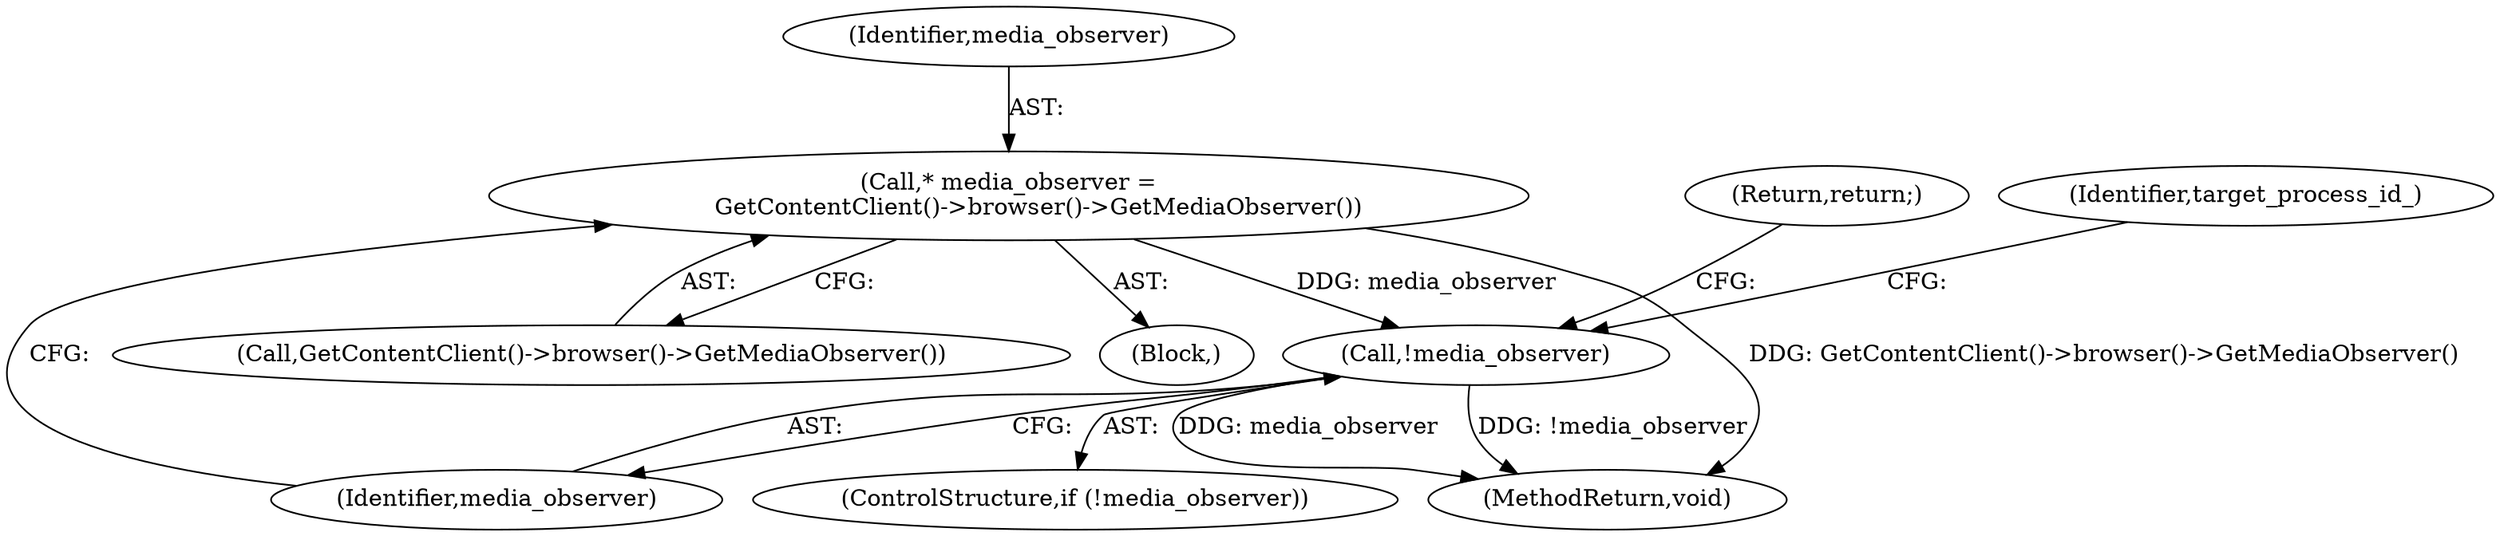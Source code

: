 digraph "0_Chrome_12c876ae82355de6285bf0879023f1d1f1822ecf@pointer" {
"1000137" [label="(Call,* media_observer =\n        GetContentClient()->browser()->GetMediaObserver())"];
"1000141" [label="(Call,!media_observer)"];
"1000142" [label="(Identifier,media_observer)"];
"1000143" [label="(Return,return;)"];
"1000138" [label="(Identifier,media_observer)"];
"1000141" [label="(Call,!media_observer)"];
"1000139" [label="(Call,GetContentClient()->browser()->GetMediaObserver())"];
"1000137" [label="(Call,* media_observer =\n        GetContentClient()->browser()->GetMediaObserver())"];
"1000140" [label="(ControlStructure,if (!media_observer))"];
"1000103" [label="(Block,)"];
"1000145" [label="(Identifier,target_process_id_)"];
"1000151" [label="(MethodReturn,void)"];
"1000137" -> "1000103"  [label="AST: "];
"1000137" -> "1000139"  [label="CFG: "];
"1000138" -> "1000137"  [label="AST: "];
"1000139" -> "1000137"  [label="AST: "];
"1000142" -> "1000137"  [label="CFG: "];
"1000137" -> "1000151"  [label="DDG: GetContentClient()->browser()->GetMediaObserver()"];
"1000137" -> "1000141"  [label="DDG: media_observer"];
"1000141" -> "1000140"  [label="AST: "];
"1000141" -> "1000142"  [label="CFG: "];
"1000142" -> "1000141"  [label="AST: "];
"1000143" -> "1000141"  [label="CFG: "];
"1000145" -> "1000141"  [label="CFG: "];
"1000141" -> "1000151"  [label="DDG: media_observer"];
"1000141" -> "1000151"  [label="DDG: !media_observer"];
}
